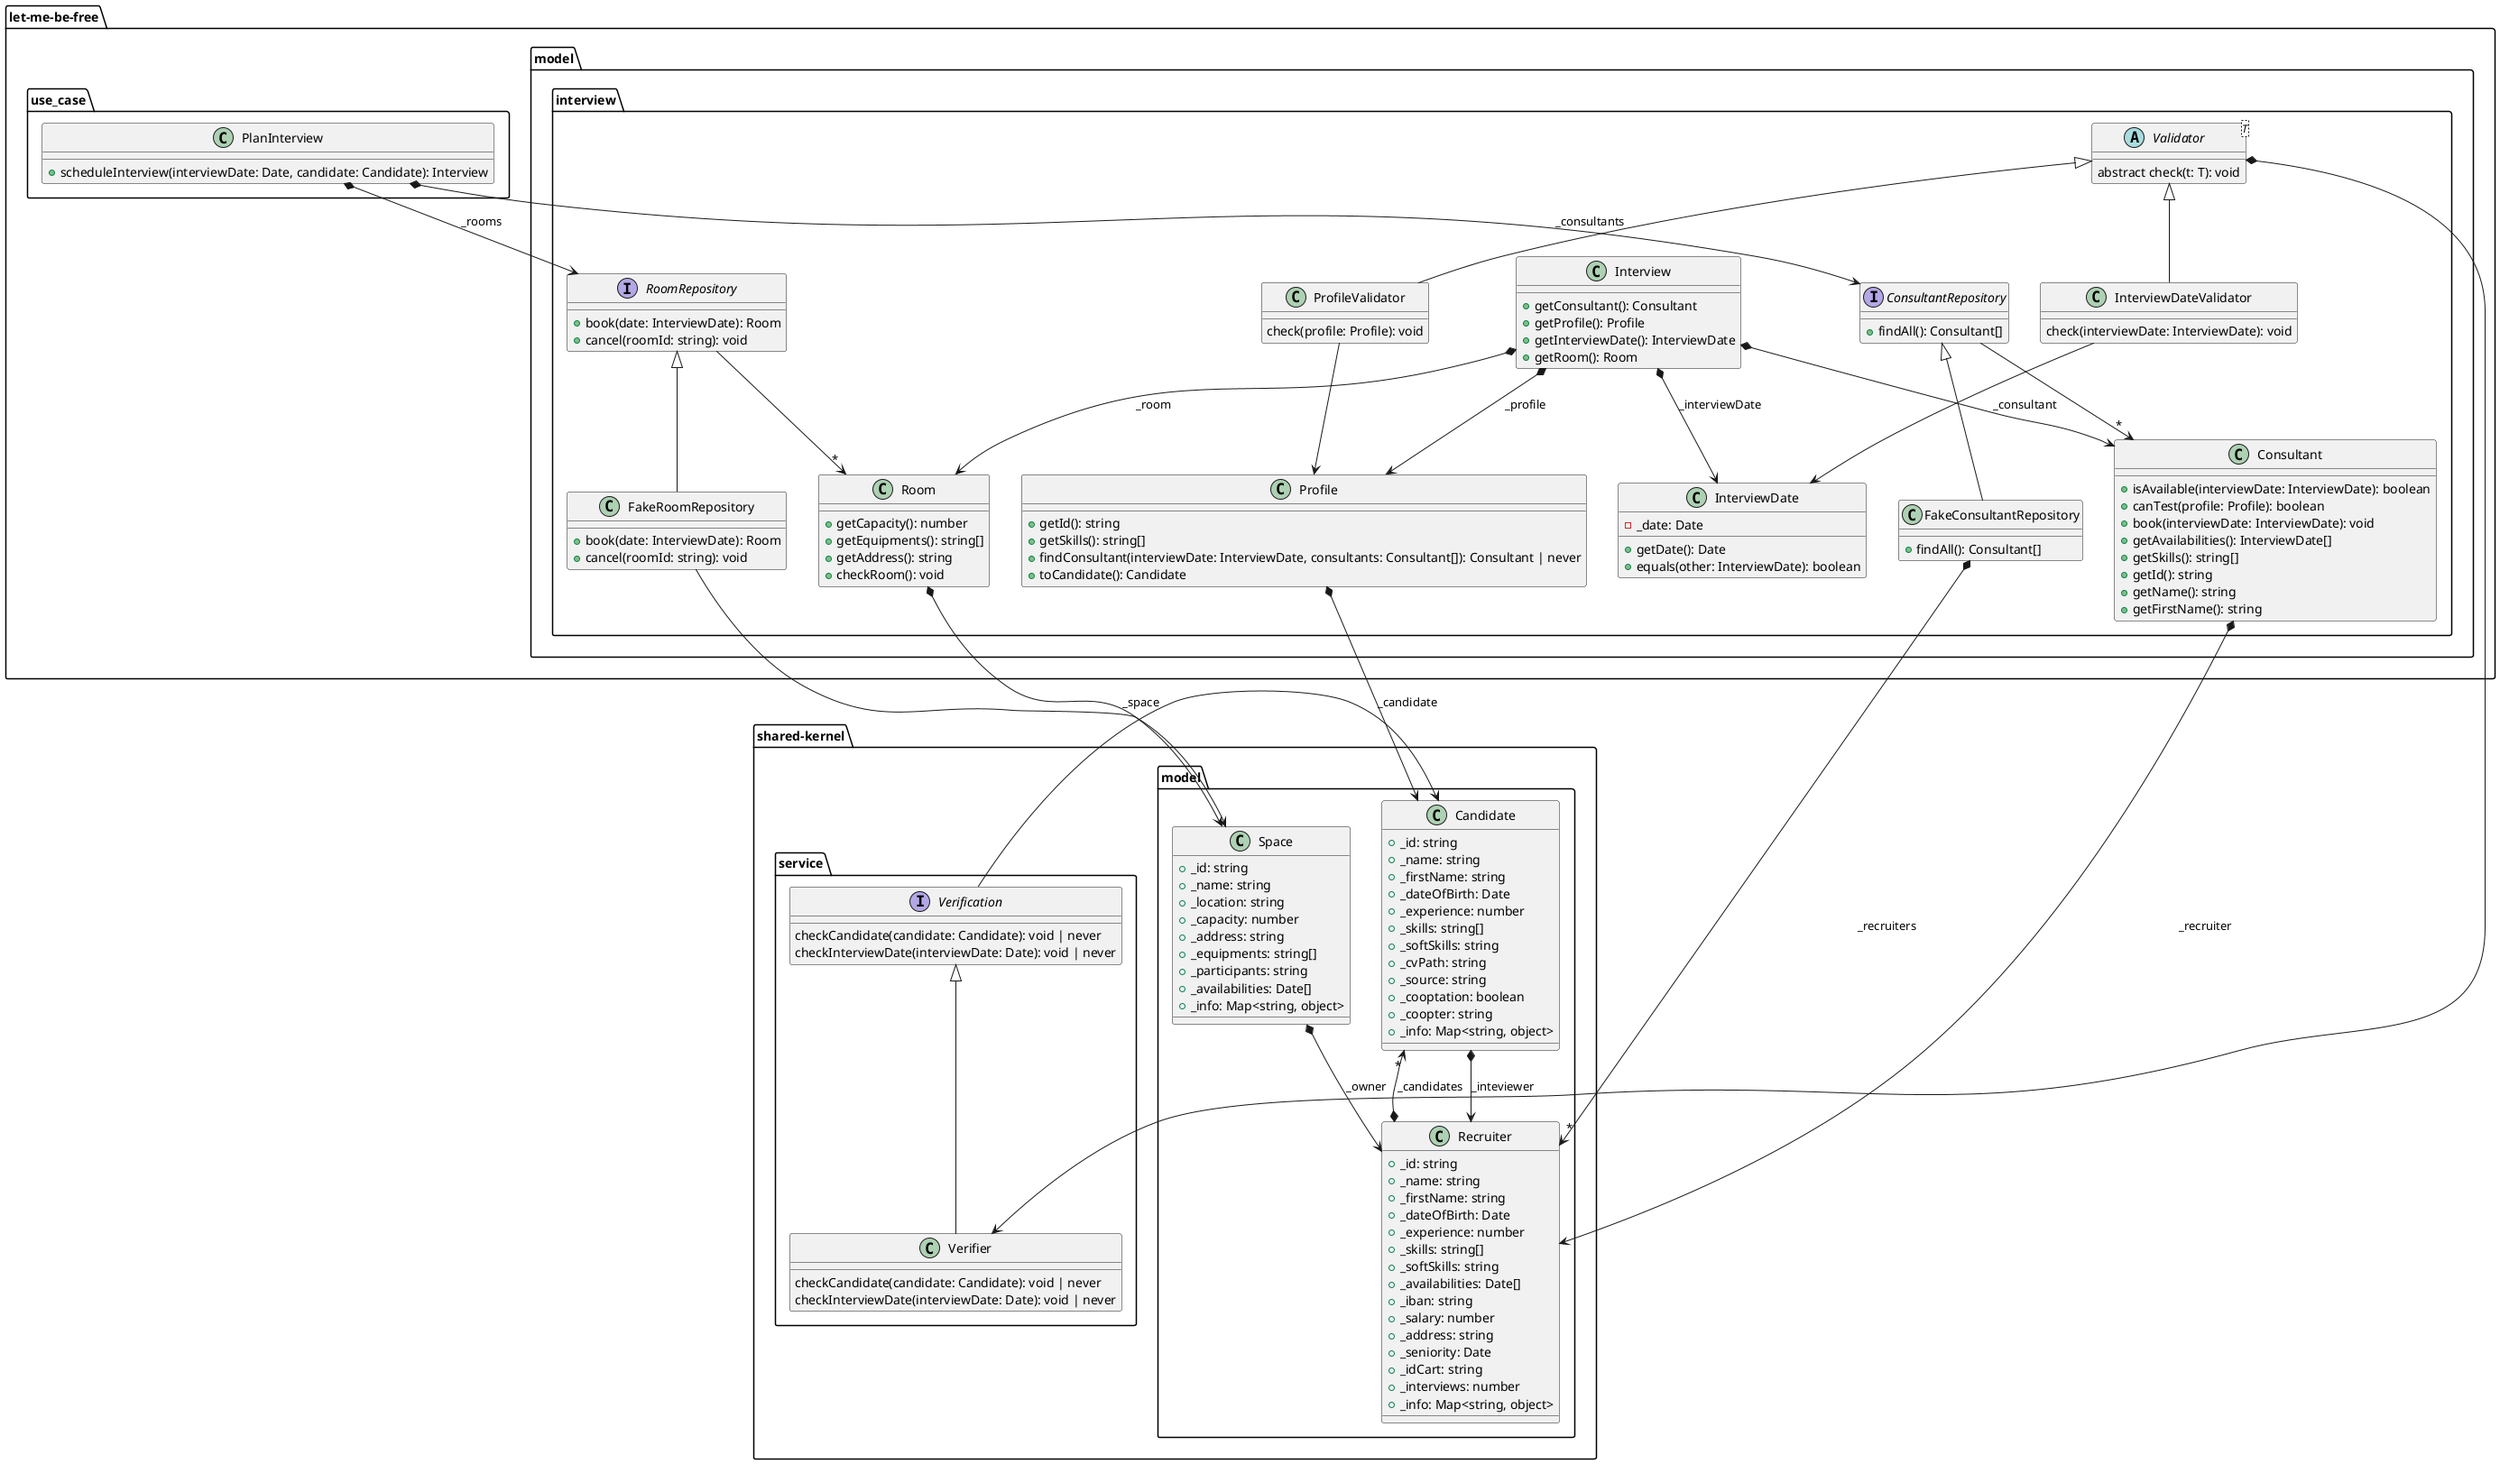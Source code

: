 @startuml name "Domain Model"

package "shared-kernel.model" {
    class Candidate {
        +_id: string
        +_name: string
        +_firstName: string
        +_dateOfBirth: Date
        +_experience: number
        +_skills: string[]
        +_softSkills: string
        +_cvPath: string
        +_source: string
        +_cooptation: boolean
        +_coopter: string
        +_info: Map<string, object>
    }

    class Recruiter {
        +_id: string
        +_name: string
        +_firstName: string
        +_dateOfBirth: Date
        +_experience: number
        +_skills: string[]
        +_softSkills: string
        +_availabilities: Date[]
        +_iban: string
        +_salary: number
        +_address: string
        +_seniority: Date
        +_idCart: string
        +_interviews: number
        +_info: Map<string, object>
    }

    class Space {
        +_id: string
        +_name: string
        +_location: string
        +_capacity: number
        +_address: string
        +_equipments: string[]
        +_participants: string
        +_availabilities: Date[]
        +_info: Map<string, object>
    }

    Space *--> Recruiter : _owner
    Recruiter <--* Candidate : _inteviewer
    Candidate "*" <--* Recruiter : _candidates
}

package "shared-kernel.service" {
    interface Verification {
        checkCandidate(candidate: Candidate): void | never
        checkInterviewDate(interviewDate: Date): void | never
    }

    class Verifier extends Verification {
        checkCandidate(candidate: Candidate): void | never
        checkInterviewDate(interviewDate: Date): void | never
    }

    Verification -> Candidate
}

package "let-me-be-free.model.interview" {
    interface ConsultantRepository {
        +findAll(): Consultant[]
    }

    interface RoomRepository {
        +book(date: InterviewDate): Room
        +cancel(roomId: string): void
    }

    class Interview {
        + getConsultant(): Consultant
        + getProfile(): Profile
        + getInterviewDate(): InterviewDate
        + getRoom(): Room
    }

    class InterviewDate {
        -_date: Date
        + getDate(): Date
        + equals(other: InterviewDate): boolean 
    }

    abstract class Validator<T> {
        abstract check(t: T): void
    }

    class InterviewDateValidator extends Validator {
        check(interviewDate: InterviewDate): void
    }

    class ProfileValidator extends Validator {
        check(profile: Profile): void
    }

    class Room {
        +getCapacity(): number
        +getEquipments(): string[]
        +getAddress(): string
        +checkRoom(): void
    }

    class Consultant {
        + isAvailable(interviewDate: InterviewDate): boolean
        + canTest(profile: Profile): boolean
        + book(interviewDate: InterviewDate): void
        + getAvailabilities(): InterviewDate[]
        + getSkills(): string[]
        + getId(): string
        + getName(): string
        + getFirstName(): string
    }

    class Profile {
        +getId(): string
        +getSkills(): string[]
        +findConsultant(interviewDate: InterviewDate, consultants: Consultant[]): Consultant | never
        +toCandidate(): Candidate

    }

    class FakeRoomRepository extends RoomRepository {
        +book(date: InterviewDate): Room
        +cancel(roomId: string): void
    }

    class FakeConsultantRepository extends ConsultantRepository {
        +findAll(): Consultant[]
    }

    ConsultantRepository --> "*" Consultant
    RoomRepository --> "*" Room
    FakeConsultantRepository *--> "*" Recruiter : _recruiters
    FakeRoomRepository --> Space
    Room *--> Space : _space
    Profile *--> Candidate : _candidate
    Interview *--> Profile : _profile
    Interview *--> Consultant : _consultant
    Interview *--> Room : _room
    Interview *--> InterviewDate : _interviewDate
    Consultant *--> Recruiter : _recruiter
    Validator *-> Verifier
    ProfileValidator --> Profile
    InterviewDateValidator --> InterviewDate
}

package "let-me-be-free.use_case" {
    class PlanInterview {
        +scheduleInterview(interviewDate: Date, candidate: Candidate): Interview
    }

    PlanInterview *--> ConsultantRepository : _consultants
    PlanInterview *--> RoomRepository : _rooms
}
@enduml